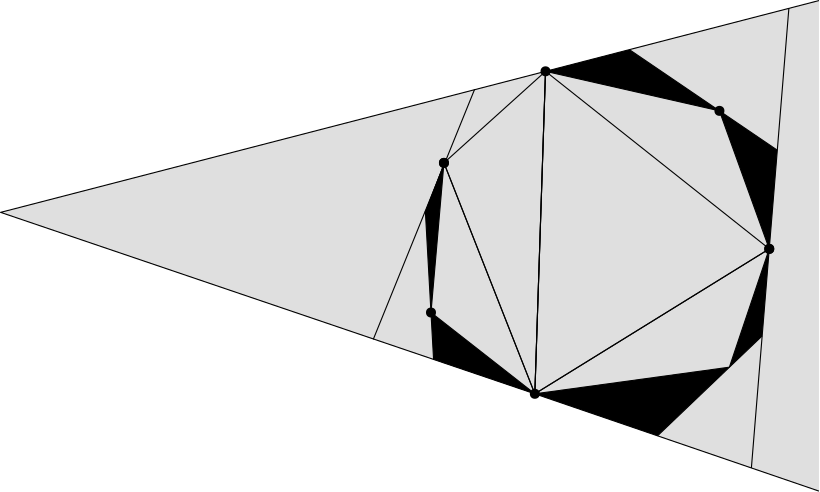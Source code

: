 <?xml version="1.0"?>
<!DOCTYPE ipe SYSTEM "ipe.dtd">
<ipe version="70000" creator="ipe6upgrade">
<info created="D:20061103095156" modified="D:20061205085712"/>
<ipestyle name="ipe6">
<color name="red" value="1 0 0"/>
<color name="green" value="0 1 0"/>
<color name="blue" value="0 0 1"/>
<color name="yellow" value="1 1 0"/>
<color name="gray1" value="0.125"/>
<color name="gray2" value="0.25"/>
<color name="gray3" value="0.375"/>
<color name="gray4" value="0.5"/>
<color name="gray5" value="0.625"/>
<color name="gray6" value="0.75"/>
<color name="gray7" value="0.875"/>
<dashstyle name="dashed" value="[4] 0"/>
<dashstyle name="dotted" value="[1 3] 0"/>
<dashstyle name="dash dotted" value="[4 2 1 2] 0"/>
<dashstyle name="dash dot dotted" value="[4 2 1 2 1 2] 0"/>
<pen name="heavier" value="0.8"/>
<pen name="fat" value="1.2"/>
<pen name="ultrafat" value="2"/>
<textsize name="large" value="\large"/>
<textsize name="Large" value="\Large"/>
<textsize name="LARGE" value="\LARGE"/>
<textsize name="huge" value="\huge"/>
<textsize name="Huge" value="\Huge"/>
<textsize name="small" value="\small"/>
<textsize name="footnote" value="\footnotesize"/>
<textsize name="tiny" value="\tiny"/>
<symbolsize name="small" value="2"/>
<symbolsize name="tiny" value="1.1"/>
<symbolsize name="large" value="5"/>
<arrowsize name="small" value="5"/>
<arrowsize name="tiny" value="3"/>
<arrowsize name="large" value="10"/>
<symbol name="mark/circle(sx)" transformations="translations">
<path fill="sym-stroke">
0.6 0 0 0.6 0 0 e 0.4 0 0 0.4 0 0 e
</path></symbol>
<symbol name="mark/disk(sx)" transformations="translations">
<path fill="sym-stroke">
0.6 0 0 0.6 0 0 e
</path></symbol>
<symbol name="mark/fdisk(sfx)" transformations="translations">
<group><path fill="sym-stroke" fillrule="eofill">
0.6 0 0 0.6 0 0 e 0.4 0 0 0.4 0 0 e
</path><path fill="sym-fill">
0.4 0 0 0.4 0 0 e
</path></group></symbol>
<symbol name="mark/box(sx)" transformations="translations">
<path fill="sym-stroke" fillrule="eofill">
-0.6 -0.6 m 0.6 -0.6 l 0.6 0.6 l -0.6 0.6 l h -0.4 -0.4 m 0.4 -0.4 l 0.4 0.4 l -0.4 0.4 l h</path></symbol>
<symbol name="mark/square(sx)" transformations="translations">
<path fill="sym-stroke">
-0.6 -0.6 m 0.6 -0.6 l 0.6 0.6 l -0.6 0.6 l h</path></symbol>
<symbol name="mark/fsquare(sfx)" transformations="translations">
<group><path fill="sym-stroke" fillrule="eofill">
-0.6 -0.6 m 0.6 -0.6 l 0.6 0.6 l -0.6 0.6 l h-0.4 -0.4 m 0.4 -0.4 l 0.4 0.4 l -0.4 0.4 l h</path><path fill="sym-fill">
-0.4 -0.4 m 0.4 -0.4 l 0.4 0.4 l -0.4 0.4 l h</path></group></symbol>
<symbol name="mark/cross(sx)" transformations="translations">
<group><path fill="sym-stroke">
-0.43 -0.57 m 0.57 0.43 l 0.43 0.57 l -0.57 -0.43 l h</path><path fill="sym-stroke">
-0.43 0.57 m 0.57 -0.43 l 0.43 -0.57 l -0.57 0.43 l h</path>
</group></symbol>
<textstyle name="center" begin="\begin{center}"
end="\end{center}"/>
<textstyle name="itemize" begin="\begin{itemize}"
end="\end{itemize}"/>
<textstyle name="item" begin="\begin{itemize}\item{}"
end="\end{itemize}"/>
</ipestyle>
<page>
<layer name="alpha"/>
<view layers="alpha" active="alpha"/>
<path layer="alpha" pen="normal" matrix="2.16 0 0 2.16 -365.349 50.4776" fill="gray7">
398.697 194.228 m
262.296 158.926 l
398.697 112.468 l
h
</path>
<path pen="normal" matrix="2.16 0 0 2.16 -365.349 50.4776" fill="gray7">
351.342 128.686 m
387.434 116.325 l
390.412 152.84 l
393.681 192.93 l
353.122 182.432 l
390.412 152.84 l
h
</path>
<path stroke="black" pen="normal" matrix="1.08 0 0 1.08 191.721 210.996">
271.555 237.233 m
259.06 84.0239 l
</path>
<path stroke="black" pen="normal" matrix="1.08 0 0 1.08 191.721 210.996">
265.016 157.054 m
186.877 108.745 l
251.732 117.623 l
h
</path>
<path pen="normal" matrix="2.16 0 0 2.16 -365.349 50.4776" fill="gray">
351.342 128.686 m
334.033 142.235 l
336.193 167.172 l
333.094 159.172 l
334.467 134.416 l
h
</path>
<path pen="normal" matrix="2.16 0 0 2.16 -365.349 50.4776" fill="gray7">
351.342 128.686 m
336.193 167.172 l
353.122 182.432 l
341.28 179.368 l
324.44 137.822 l
h
</path>
<path stroke="black" pen="normal" matrix="1.08 0 0 1.08 191.721 210.996">
190.436 216.238 m
156.578 185.717 l
186.877 108.745 l
h
</path>
<path pen="normal" matrix="2.16 0 0 2.16 -365.349 50.4776" fill="gray">
390.412 152.84 m
391.753 169.285 l
367.098 186.05 l
353.122 182.432 l
382.108 175.844 l
h
</path>
<path stroke="black" pen="normal" matrix="1.08 0 0 1.08 191.721 210.996">
186.877 108.745 m
190.436 216.238 l
8.78337 169.225 l
h
</path>
<path stroke="black" pen="normal" matrix="1.08 0 0 1.08 191.721 210.996">
190.436 216.238 m
281.587 239.829 l
</path>
<path stroke="black" pen="normal" matrix="1.08 0 0 1.08 191.721 210.996">
186.877 108.745 m
281.587 76.3089 l
</path>
<path stroke="black" pen="normal" matrix="1.08 0 0 1.08 191.721 210.996">
265.016 157.054 m
190.436 216.238 l
186.877 108.745 l
h
</path>
<use name="mark/disk(sx)" pos="156.578 185.717" matrix="1.08 0 0 1.08 191.721 210.996" size="normal" stroke="black"/>
<path stroke="black" pen="normal" matrix="1.08 0 0 1.08 191.721 210.996">
218.389 223.473 m
267.699 189.944 l
</path>
<use name="mark/disk(sx)" pos="248.408 203.061" matrix="1.08 0 0 1.08 191.721 210.996" size="normal" stroke="black"/>
<path stroke="black" pen="normal" matrix="1.08 0 0 1.08 191.721 210.996">
190.436 216.238 m
248.408 203.061 l
265.016 157.054 l
</path>
<path stroke="black" pen="normal" matrix="1.08 0 0 1.08 191.721 210.996">
227.769 94.7401 m
262.65 128.049 l
</path>
<use name="mark/disk(sx)" pos="156.578 185.717" matrix="1.08 0 0 1.08 191.721 210.996" size="normal" stroke="black"/>
<path stroke="black" pen="normal" matrix="1.08 0 0 1.08 191.721 210.996">
150.38 169.717 m
153.126 120.206 l
</path>
<path stroke="black" pen="normal" matrix="1.08 0 0 1.08 191.721 210.996">
156.578 185.717 m
152.259 135.843 l
186.877 108.745 l
h
</path>
<path stroke="black" pen="normal" matrix="1.08 0 0 1.08 191.721 210.996">
166.752 210.109 m
133.072 127.017 l
h
</path>
<path pen="normal" matrix="2.16 0 0 2.16 -365.349 50.4776" fill="gray">
351.342 128.686 m
334.033 142.235 l
336.193 167.172 l
333.094 159.172 l
334.467 134.416 l
h
</path>
<path pen="normal" matrix="2.16 0 0 2.16 -365.349 50.4776" fill="gray">
351.342 128.686 m
371.788 121.683 l
389.229 138.338 l
390.412 152.84 l
383.77 133.125 l
h
</path>
<use name="mark/disk(sx)" pos="190.436 216.238" matrix="1.08 0 0 1.08 191.721 210.996" size="normal" stroke="black"/>
<use name="mark/disk(sx)" pos="265.016 157.054" matrix="1.08 0 0 1.08 191.721 210.996" size="normal" stroke="black"/>
<use name="mark/disk(sx)" pos="265.016 157.054" matrix="1.08 0 0 1.08 191.721 210.996" size="normal" stroke="black"/>
<use name="mark/disk(sx)" pos="186.877 108.745" matrix="1.08 0 0 1.08 191.721 210.996" size="normal" stroke="black"/>
<use name="mark/disk(sx)" pos="152.259 135.843" matrix="1.08 0 0 1.08 191.721 210.996" size="normal" stroke="black"/>
</page>
</ipe>
